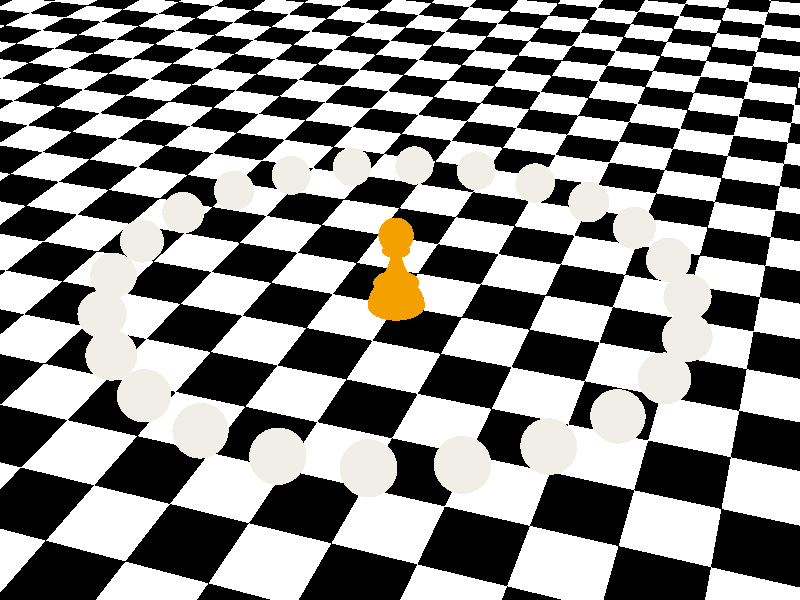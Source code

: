 global_settings {
  assumed_gamma 2.2
}

#include "shapes.inc"
#include "colors.inc"
#include "metals.inc"
#include "woods.inc"

#declare MyRadius = 2  ;
#declare XPosition = 0  ; 
#declare ZPosition = 1  ;     
#declare Raio = 25;  
#declare N_Esferas = 24   ;
#declare WhiteBall = sphere { < XPosition, MyRadius, ZPosition > MyRadius pigment {White} }
#declare LightX = 0;
#declare LightY = 40;
#declare LightZ = -40;
#declare SRadius = 0;
#declare SFalloff = 11;  

camera {
   location <30, 55, -85>
   direction <0, 0, 2>
   look_at <0, 0, 1>
}

light_source {<800, 600, -200> colour White}

light_source {
    <LightX, LightY, LightZ> color White
    spotlight
    point_at <0, 0, 0>
    tightness 0
    radius SRadius
    falloff SFalloff 
}

light_source {
   <-10, 20, -10> color White

   area_light <4, 0, 0>, <0, 0, 4>, 9, 9
   adaptive 1
   jitter
}

#declare BaseDoPeao =
union {
    intersection {
       sphere {<0, 0, 0>, 2.5}
       plane {-y, 0}
    }
}  

#declare Peao = union {
   sphere {<0, 7, 0>, 1.5}
   sphere {<0, 0, 0>, 1
      scale <1.2, 0.3, 1.2>
      translate 5.5*y
   }

   intersection {
      plane {y, 5.5}
      object {
         Hyperboloid_Y
         translate 5*y
         scale <0.5, 1, 0.5>
      }
      plane {-y, -2.5}
   }

   sphere { <0, 0, 0>, 1
      scale <2, 0.5, 2>
      translate <0, 2.3, 0>
   }
   object {BaseDoPeao}
}

#declare Madeira = texture {
    T_Silver_3B
}

#declare PeaoBranco = object {
   Peao
   texture {
      Madeira
      pigment {quick_color red 0.95 green 0.62}
   }
}

object {
    plane{y,0}
    pigment {checker color rgb <1,1,1> color rgb <0,0,0>}
    scale 6
}

#declare BallCount = 0;

#while (BallCount < 2*pi) 
	#declare MyRadius = MyRadius + 0    ;
	#declare XPosition = Raio*cos(BallCount)  ;
	#declare ZPosition = Raio*sin(BallCount)  ;
	#declare WhiteBall = sphere { < XPosition, MyRadius, ZPosition > MyRadius texture {Madeira}}   ;
	#declare BallCount = BallCount + 2*pi/N_Esferas   ;          
	object { WhiteBall }
#end

PeaoBranco  

